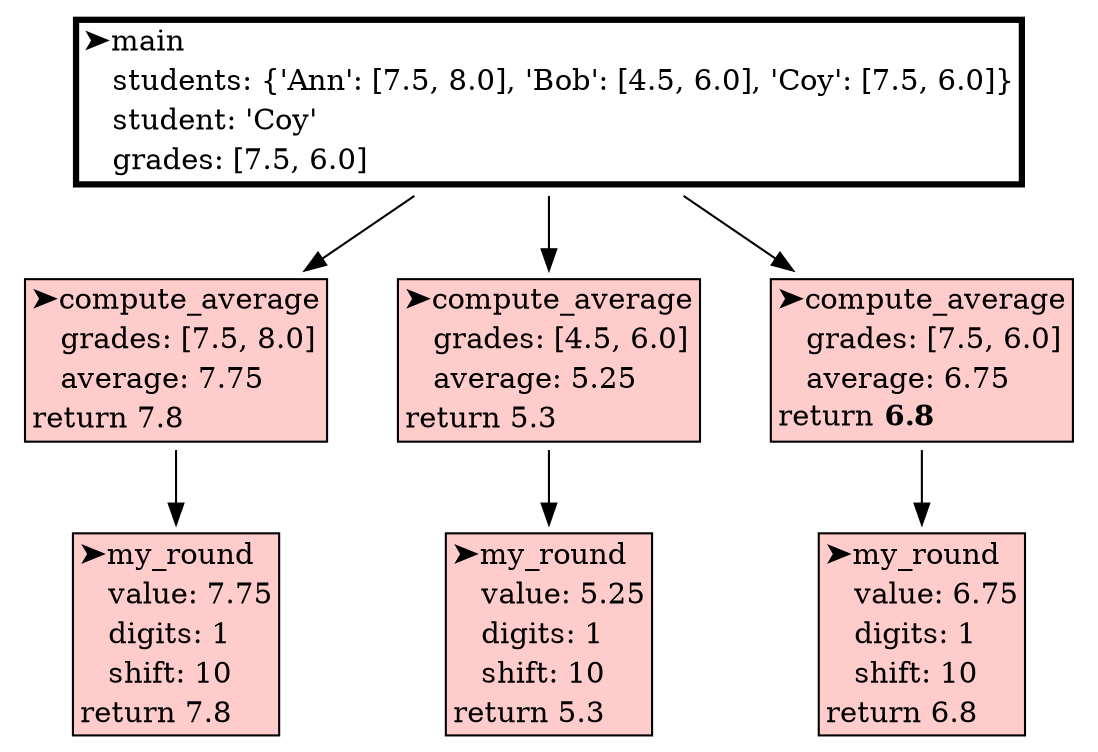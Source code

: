 digraph invocation_tree {
	node [shape=plaintext]
	0 [label=<
<TABLE BORDER="3" CELLBORDER="0" CELLSPACING="0" BGCOLOR="#ffffff">
  <TR><TD ALIGN="left">➤main</TD></TR>
  <TR><TD ALIGN="left">   students: {&#x27;Ann&#x27;: [7.5, 8.0], &#x27;Bob&#x27;: [4.5, 6.0], &#x27;Coy&#x27;: [7.5, 6.0]}</TD></TR>
  <TR><TD ALIGN="left">   student: &#x27;Coy&#x27;</TD></TR>
  <TR><TD ALIGN="left">   grades: [7.5, 6.0]</TD></TR>
</TABLE>>]
	1 [label=<
<TABLE BORDER="1" CELLBORDER="0" CELLSPACING="0" BGCOLOR="#ffcccc">
  <TR><TD ALIGN="left">➤compute_average</TD></TR>
  <TR><TD ALIGN="left">   grades: [7.5, 8.0]</TD></TR>
  <TR><TD ALIGN="left">   average: 7.75</TD></TR>
  <TR><TD ALIGN="left">return 7.8</TD></TR>
</TABLE>>]
	2 [label=<
<TABLE BORDER="1" CELLBORDER="0" CELLSPACING="0" BGCOLOR="#ffcccc">
  <TR><TD ALIGN="left">➤my_round</TD></TR>
  <TR><TD ALIGN="left">   value: 7.75</TD></TR>
  <TR><TD ALIGN="left">   digits: 1</TD></TR>
  <TR><TD ALIGN="left">   shift: 10</TD></TR>
  <TR><TD ALIGN="left">return 7.8</TD></TR>
</TABLE>>]
	3 [label=<
<TABLE BORDER="1" CELLBORDER="0" CELLSPACING="0" BGCOLOR="#ffcccc">
  <TR><TD ALIGN="left">➤compute_average</TD></TR>
  <TR><TD ALIGN="left">   grades: [4.5, 6.0]</TD></TR>
  <TR><TD ALIGN="left">   average: 5.25</TD></TR>
  <TR><TD ALIGN="left">return 5.3</TD></TR>
</TABLE>>]
	4 [label=<
<TABLE BORDER="1" CELLBORDER="0" CELLSPACING="0" BGCOLOR="#ffcccc">
  <TR><TD ALIGN="left">➤my_round</TD></TR>
  <TR><TD ALIGN="left">   value: 5.25</TD></TR>
  <TR><TD ALIGN="left">   digits: 1</TD></TR>
  <TR><TD ALIGN="left">   shift: 10</TD></TR>
  <TR><TD ALIGN="left">return 5.3</TD></TR>
</TABLE>>]
	5 [label=<
<TABLE BORDER="1" CELLBORDER="0" CELLSPACING="0" BGCOLOR="#ffcccc">
  <TR><TD ALIGN="left">➤compute_average</TD></TR>
  <TR><TD ALIGN="left">   grades: [7.5, 6.0]</TD></TR>
  <TR><TD ALIGN="left">   average: 6.75</TD></TR>
  <TR><TD ALIGN="left">return <B>6.8</B></TD></TR>
</TABLE>>]
	6 [label=<
<TABLE BORDER="1" CELLBORDER="0" CELLSPACING="0" BGCOLOR="#ffcccc">
  <TR><TD ALIGN="left">➤my_round</TD></TR>
  <TR><TD ALIGN="left">   value: 6.75</TD></TR>
  <TR><TD ALIGN="left">   digits: 1</TD></TR>
  <TR><TD ALIGN="left">   shift: 10</TD></TR>
  <TR><TD ALIGN="left">return 6.8</TD></TR>
</TABLE>>]
	0 -> 1
	1 -> 2
	0 -> 3
	3 -> 4
	0 -> 5
	5 -> 6
}
